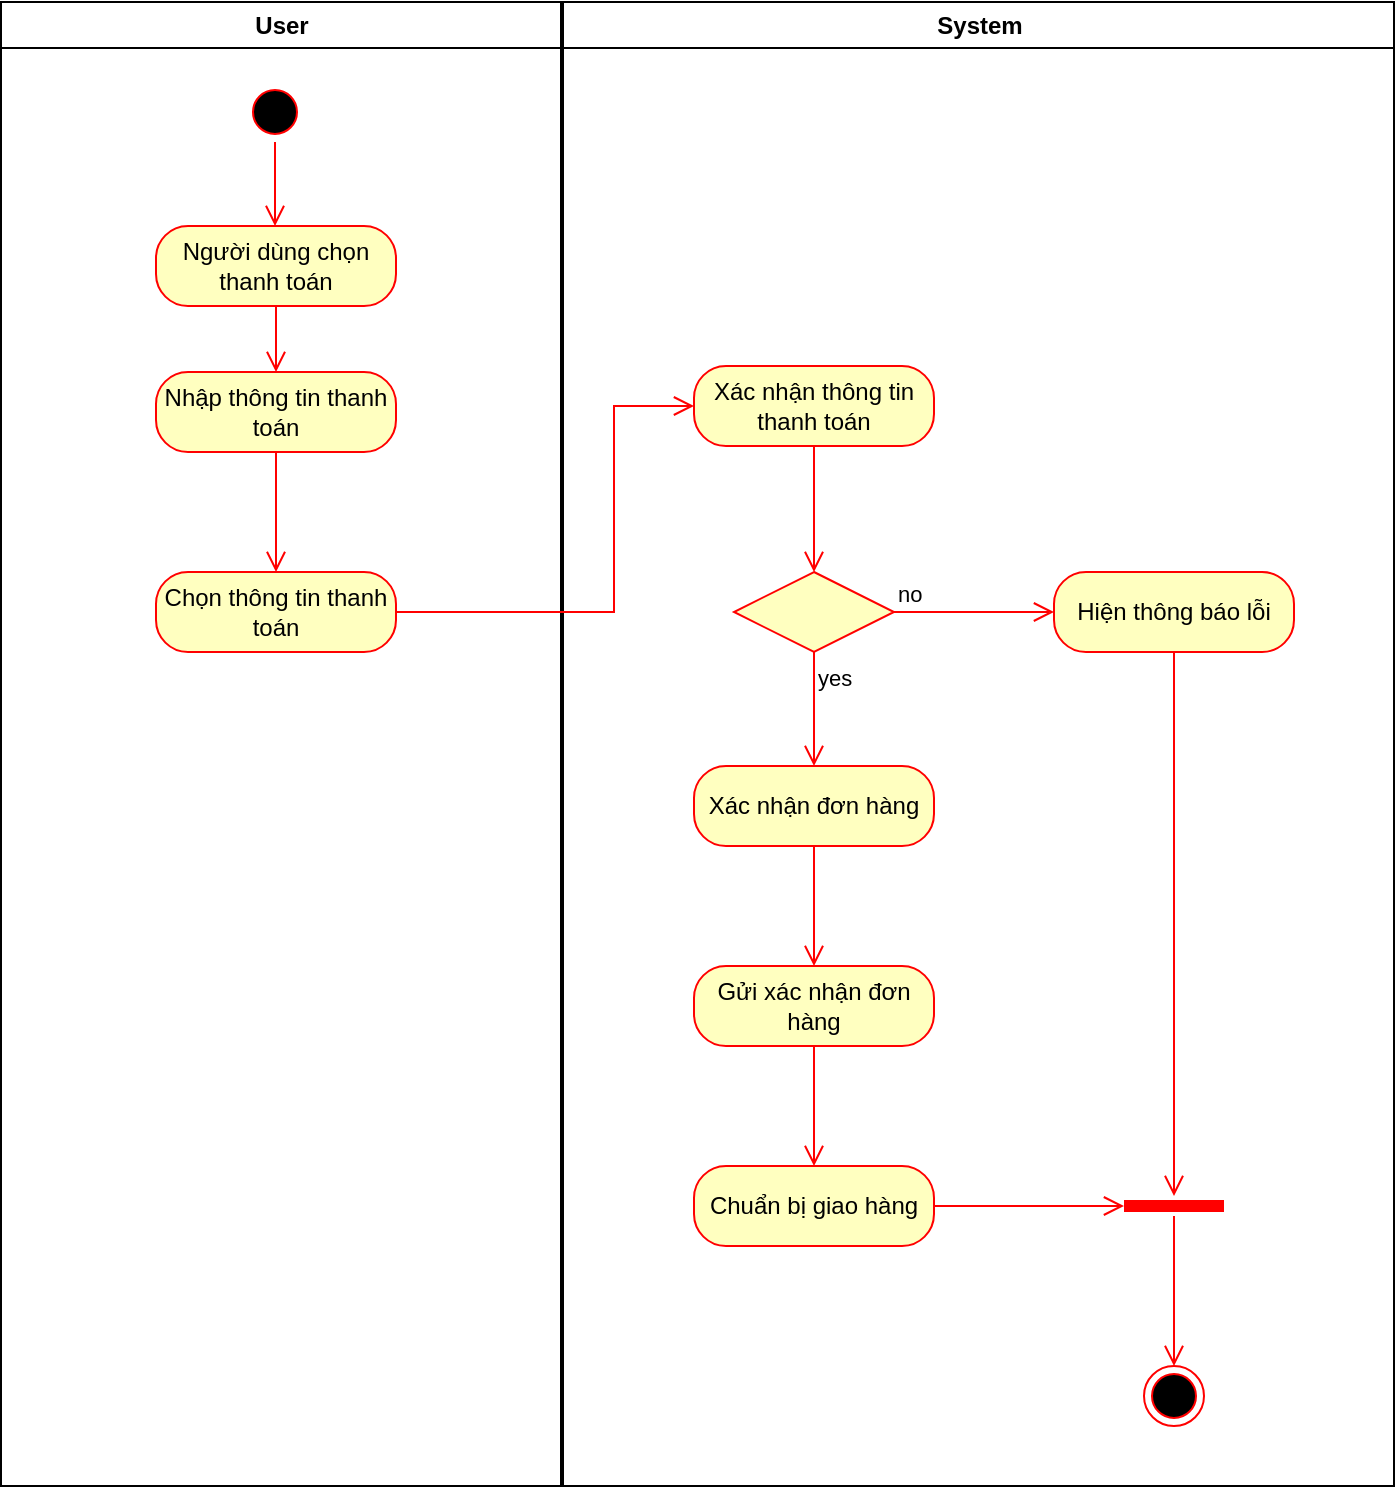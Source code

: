 <mxfile version="26.0.4">
  <diagram name="Page-1" id="e7e014a7-5840-1c2e-5031-d8a46d1fe8dd">
    <mxGraphModel dx="724" dy="428" grid="1" gridSize="10" guides="1" tooltips="1" connect="1" arrows="1" fold="1" page="1" pageScale="1" pageWidth="1169" pageHeight="826" background="none" math="0" shadow="0">
      <root>
        <mxCell id="0" />
        <mxCell id="1" parent="0" />
        <mxCell id="2" value="User" style="swimlane;whiteSpace=wrap" parent="1" vertex="1">
          <mxGeometry x="163.5" y="128" width="280" height="742" as="geometry" />
        </mxCell>
        <mxCell id="5" value="" style="ellipse;shape=startState;fillColor=#000000;strokeColor=#ff0000;" parent="2" vertex="1">
          <mxGeometry x="122" y="40" width="30" height="30" as="geometry" />
        </mxCell>
        <mxCell id="6" value="" style="edgeStyle=elbowEdgeStyle;elbow=horizontal;verticalAlign=bottom;endArrow=open;endSize=8;strokeColor=#FF0000;endFill=1;rounded=0" parent="2" source="5" target="s-BfRgvf0zxbv7zj_gmu-43" edge="1">
          <mxGeometry x="100" y="40" as="geometry">
            <mxPoint x="137.5" y="110" as="targetPoint" />
          </mxGeometry>
        </mxCell>
        <mxCell id="s-BfRgvf0zxbv7zj_gmu-43" value="Người dùng chọn thanh toán" style="rounded=1;whiteSpace=wrap;html=1;arcSize=40;fontColor=#000000;fillColor=#ffffc0;strokeColor=#ff0000;" parent="2" vertex="1">
          <mxGeometry x="77.5" y="112" width="120" height="40" as="geometry" />
        </mxCell>
        <mxCell id="s-BfRgvf0zxbv7zj_gmu-44" value="" style="edgeStyle=orthogonalEdgeStyle;html=1;verticalAlign=bottom;endArrow=open;endSize=8;strokeColor=#ff0000;rounded=0;" parent="2" source="s-BfRgvf0zxbv7zj_gmu-43" target="s-BfRgvf0zxbv7zj_gmu-45" edge="1">
          <mxGeometry relative="1" as="geometry">
            <mxPoint x="137.5" y="182" as="targetPoint" />
          </mxGeometry>
        </mxCell>
        <mxCell id="s-BfRgvf0zxbv7zj_gmu-45" value="Nhập thông tin thanh toán" style="rounded=1;whiteSpace=wrap;html=1;arcSize=40;fontColor=#000000;fillColor=#ffffc0;strokeColor=#ff0000;" parent="2" vertex="1">
          <mxGeometry x="77.5" y="185" width="120" height="40" as="geometry" />
        </mxCell>
        <mxCell id="s-BfRgvf0zxbv7zj_gmu-46" value="" style="edgeStyle=orthogonalEdgeStyle;html=1;verticalAlign=bottom;endArrow=open;endSize=8;strokeColor=#ff0000;rounded=0;" parent="2" source="s-BfRgvf0zxbv7zj_gmu-45" edge="1">
          <mxGeometry relative="1" as="geometry">
            <mxPoint x="137.5" y="285" as="targetPoint" />
          </mxGeometry>
        </mxCell>
        <mxCell id="s-BfRgvf0zxbv7zj_gmu-47" value="Chọn thông tin thanh toán" style="rounded=1;whiteSpace=wrap;html=1;arcSize=40;fontColor=#000000;fillColor=#ffffc0;strokeColor=#ff0000;" parent="2" vertex="1">
          <mxGeometry x="77.5" y="285" width="120" height="40" as="geometry" />
        </mxCell>
        <mxCell id="3" value="System" style="swimlane;whiteSpace=wrap" parent="1" vertex="1">
          <mxGeometry x="444.5" y="128" width="415.5" height="742" as="geometry" />
        </mxCell>
        <mxCell id="s-BfRgvf0zxbv7zj_gmu-49" value="" style="rhombus;whiteSpace=wrap;html=1;fontColor=#000000;fillColor=#ffffc0;strokeColor=#ff0000;" parent="3" vertex="1">
          <mxGeometry x="85.5" y="285" width="80" height="40" as="geometry" />
        </mxCell>
        <mxCell id="s-BfRgvf0zxbv7zj_gmu-50" value="no" style="edgeStyle=orthogonalEdgeStyle;html=1;align=left;verticalAlign=bottom;endArrow=open;endSize=8;strokeColor=#ff0000;rounded=0;" parent="3" source="s-BfRgvf0zxbv7zj_gmu-49" edge="1" target="NN2RJEkk8OrZqAytUJuU-7">
          <mxGeometry x="-1" relative="1" as="geometry">
            <mxPoint x="235.5" y="305" as="targetPoint" />
          </mxGeometry>
        </mxCell>
        <mxCell id="s-BfRgvf0zxbv7zj_gmu-51" value="yes" style="edgeStyle=orthogonalEdgeStyle;html=1;align=left;verticalAlign=top;endArrow=open;endSize=8;strokeColor=#ff0000;rounded=0;" parent="3" source="s-BfRgvf0zxbv7zj_gmu-49" edge="1" target="NN2RJEkk8OrZqAytUJuU-9">
          <mxGeometry x="-1" relative="1" as="geometry">
            <mxPoint x="125.5" y="385" as="targetPoint" />
          </mxGeometry>
        </mxCell>
        <mxCell id="s-BfRgvf0zxbv7zj_gmu-52" value="Xác nhận thông tin thanh toán" style="rounded=1;whiteSpace=wrap;html=1;arcSize=40;fontColor=#000000;fillColor=#ffffc0;strokeColor=#ff0000;" parent="3" vertex="1">
          <mxGeometry x="65.5" y="182" width="120" height="40" as="geometry" />
        </mxCell>
        <mxCell id="s-BfRgvf0zxbv7zj_gmu-53" value="" style="edgeStyle=orthogonalEdgeStyle;html=1;verticalAlign=bottom;endArrow=open;endSize=8;strokeColor=#ff0000;rounded=0;" parent="3" source="s-BfRgvf0zxbv7zj_gmu-52" target="s-BfRgvf0zxbv7zj_gmu-49" edge="1">
          <mxGeometry relative="1" as="geometry">
            <mxPoint x="125.5" y="282" as="targetPoint" />
          </mxGeometry>
        </mxCell>
        <mxCell id="NN2RJEkk8OrZqAytUJuU-7" value="Hiện thông báo lỗi" style="rounded=1;whiteSpace=wrap;html=1;arcSize=40;fontColor=#000000;fillColor=#ffffc0;strokeColor=#ff0000;" vertex="1" parent="3">
          <mxGeometry x="245.5" y="285" width="120" height="40" as="geometry" />
        </mxCell>
        <mxCell id="NN2RJEkk8OrZqAytUJuU-8" value="" style="edgeStyle=orthogonalEdgeStyle;html=1;verticalAlign=bottom;endArrow=open;endSize=8;strokeColor=#ff0000;rounded=0;" edge="1" source="NN2RJEkk8OrZqAytUJuU-7" parent="3" target="NN2RJEkk8OrZqAytUJuU-15">
          <mxGeometry relative="1" as="geometry">
            <mxPoint x="305.5" y="592" as="targetPoint" />
          </mxGeometry>
        </mxCell>
        <mxCell id="NN2RJEkk8OrZqAytUJuU-9" value="Xác nhận đơn hàng" style="rounded=1;whiteSpace=wrap;html=1;arcSize=40;fontColor=#000000;fillColor=#ffffc0;strokeColor=#ff0000;" vertex="1" parent="3">
          <mxGeometry x="65.5" y="382" width="120" height="40" as="geometry" />
        </mxCell>
        <mxCell id="NN2RJEkk8OrZqAytUJuU-10" value="" style="edgeStyle=orthogonalEdgeStyle;html=1;verticalAlign=bottom;endArrow=open;endSize=8;strokeColor=#ff0000;rounded=0;" edge="1" source="NN2RJEkk8OrZqAytUJuU-9" parent="3" target="NN2RJEkk8OrZqAytUJuU-11">
          <mxGeometry relative="1" as="geometry">
            <mxPoint x="125.5" y="482" as="targetPoint" />
          </mxGeometry>
        </mxCell>
        <mxCell id="NN2RJEkk8OrZqAytUJuU-11" value="Gửi xác nhận đơn hàng" style="rounded=1;whiteSpace=wrap;html=1;arcSize=40;fontColor=#000000;fillColor=#ffffc0;strokeColor=#ff0000;" vertex="1" parent="3">
          <mxGeometry x="65.5" y="482" width="120" height="40" as="geometry" />
        </mxCell>
        <mxCell id="NN2RJEkk8OrZqAytUJuU-12" value="" style="edgeStyle=orthogonalEdgeStyle;html=1;verticalAlign=bottom;endArrow=open;endSize=8;strokeColor=#ff0000;rounded=0;" edge="1" source="NN2RJEkk8OrZqAytUJuU-11" parent="3" target="NN2RJEkk8OrZqAytUJuU-13">
          <mxGeometry relative="1" as="geometry">
            <mxPoint x="125.5" y="582" as="targetPoint" />
          </mxGeometry>
        </mxCell>
        <mxCell id="NN2RJEkk8OrZqAytUJuU-13" value="Chuẩn bị giao hàng" style="rounded=1;whiteSpace=wrap;html=1;arcSize=40;fontColor=#000000;fillColor=#ffffc0;strokeColor=#ff0000;" vertex="1" parent="3">
          <mxGeometry x="65.5" y="582" width="120" height="40" as="geometry" />
        </mxCell>
        <mxCell id="NN2RJEkk8OrZqAytUJuU-14" value="" style="edgeStyle=orthogonalEdgeStyle;html=1;verticalAlign=bottom;endArrow=open;endSize=8;strokeColor=#ff0000;rounded=0;" edge="1" source="NN2RJEkk8OrZqAytUJuU-13" parent="3" target="NN2RJEkk8OrZqAytUJuU-15">
          <mxGeometry relative="1" as="geometry">
            <mxPoint x="275.5" y="602" as="targetPoint" />
          </mxGeometry>
        </mxCell>
        <mxCell id="NN2RJEkk8OrZqAytUJuU-15" value="" style="shape=line;html=1;strokeWidth=6;strokeColor=#ff0000;" vertex="1" parent="3">
          <mxGeometry x="280.5" y="597" width="50" height="10" as="geometry" />
        </mxCell>
        <mxCell id="NN2RJEkk8OrZqAytUJuU-16" value="" style="edgeStyle=orthogonalEdgeStyle;html=1;verticalAlign=bottom;endArrow=open;endSize=8;strokeColor=#ff0000;rounded=0;" edge="1" source="NN2RJEkk8OrZqAytUJuU-15" parent="3" target="NN2RJEkk8OrZqAytUJuU-18">
          <mxGeometry relative="1" as="geometry">
            <mxPoint x="305.5" y="682" as="targetPoint" />
            <Array as="points" />
          </mxGeometry>
        </mxCell>
        <mxCell id="NN2RJEkk8OrZqAytUJuU-18" value="" style="ellipse;html=1;shape=endState;fillColor=#000000;strokeColor=#ff0000;" vertex="1" parent="3">
          <mxGeometry x="290.5" y="682" width="30" height="30" as="geometry" />
        </mxCell>
        <mxCell id="s-BfRgvf0zxbv7zj_gmu-48" value="" style="edgeStyle=orthogonalEdgeStyle;html=1;verticalAlign=bottom;endArrow=open;endSize=8;strokeColor=#ff0000;rounded=0;" parent="1" source="s-BfRgvf0zxbv7zj_gmu-47" target="s-BfRgvf0zxbv7zj_gmu-52" edge="1">
          <mxGeometry relative="1" as="geometry">
            <mxPoint x="510" y="370" as="targetPoint" />
            <Array as="points">
              <mxPoint x="470" y="433" />
              <mxPoint x="470" y="330" />
            </Array>
          </mxGeometry>
        </mxCell>
      </root>
    </mxGraphModel>
  </diagram>
</mxfile>
